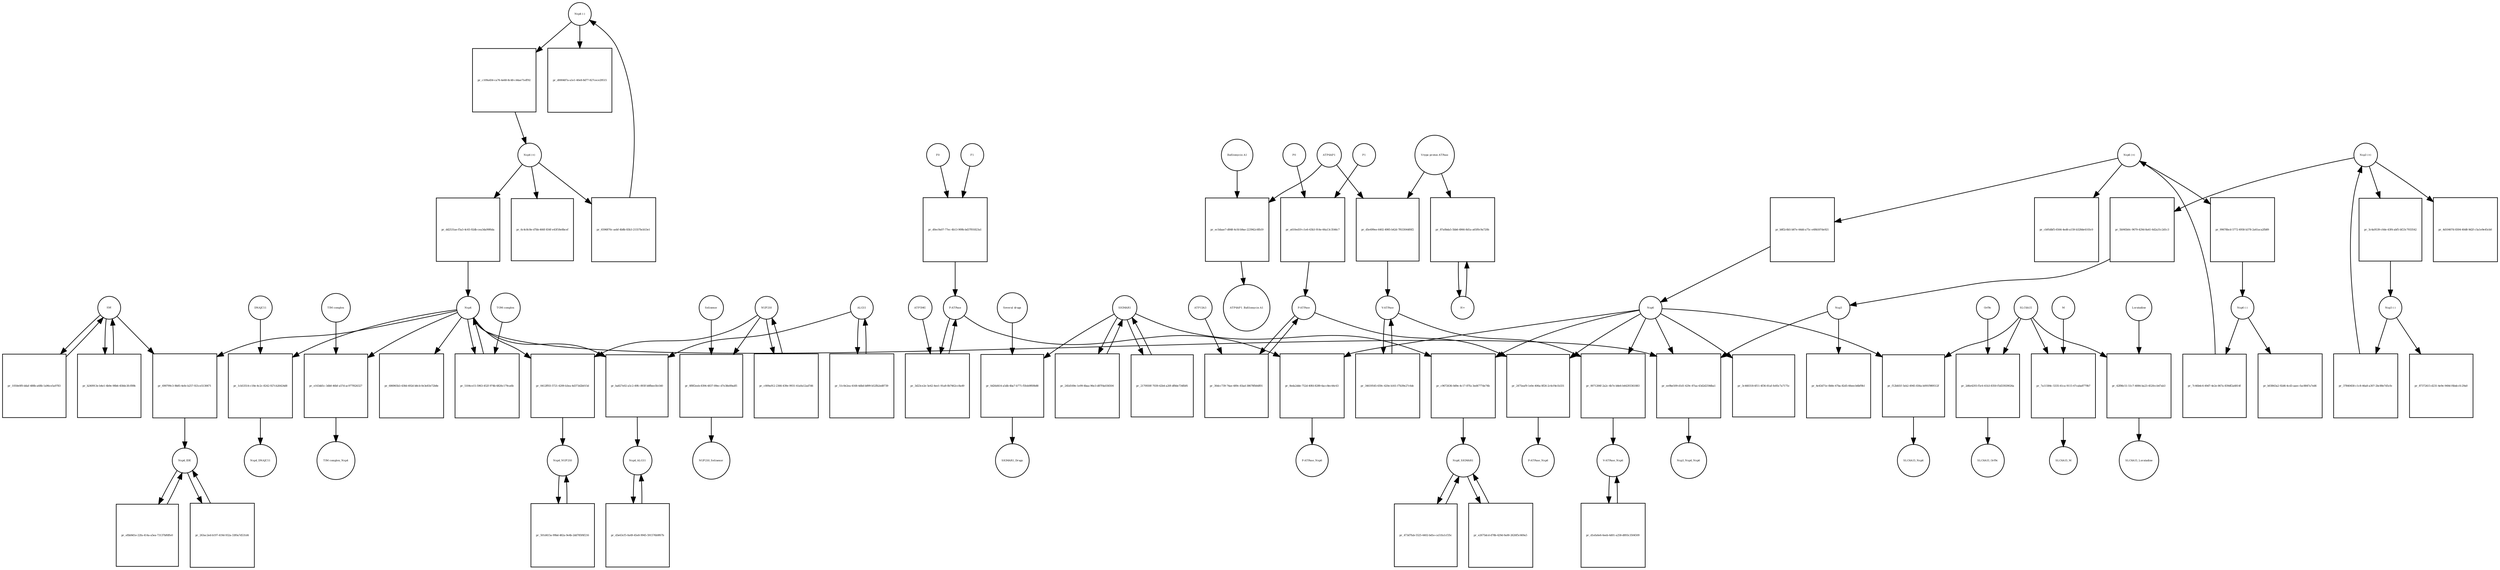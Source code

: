 strict digraph  {
"Nsp4 (-)" [annotation=urn_miriam_pubmed_32353859, bipartite=0, cls="nucleic acid feature", fontsize=4, label="Nsp4 (-)", shape=circle];
"pr_c109a456-ca76-4e68-8c48-c44ae71eff92" [annotation="", bipartite=1, cls=process, fontsize=4, label="pr_c109a456-ca76-4e68-8c48-c44ae71eff92", shape=square];
"Nsp4 (+)" [annotation=urn_miriam_pubmed_32353859, bipartite=0, cls="nucleic acid feature", fontsize=4, label="Nsp4 (+)", shape=circle];
"pr_dd2531ae-f5a3-4c65-92db-cea3da99f6da" [annotation="", bipartite=1, cls=process, fontsize=4, label="pr_dd2531ae-f5a3-4c65-92db-cea3da99f6da", shape=square];
Nsp4 [annotation="urn_miriam_ncbiprotein_BCD58761|urn_miriam_taxonomy_2697049", bipartite=0, cls=macromolecule, fontsize=4, label=Nsp4, shape=circle];
"pr_686965b3-438d-492d-b8cb-0e3e83e72b8e" [annotation="", bipartite=1, cls=process, fontsize=4, label="pr_686965b3-438d-492d-b8cb-0e3e83e72b8e", shape=square];
"pr_6c4c8c8e-d7bb-466f-834f-e43f18e8bcef" [annotation="", bipartite=1, cls=process, fontsize=4, label="pr_6c4c8c8e-d7bb-466f-834f-e43f18e8bcef", shape=square];
"pr_690799c3-9b85-4efe-b257-921ce5130671" [annotation="", bipartite=1, cls=process, fontsize=4, label="pr_690799c3-9b85-4efe-b257-921ce5130671", shape=square];
IDE [annotation="urn_miriam_uniprot_P14735|urn_miriam_pubmed_32353859|urn_miriam_doi_10.1210%2Fmend-4-8-1125|urn_miriam_taxonomy_10116", bipartite=0, cls=macromolecule, fontsize=4, label=IDE, shape=circle];
Nsp4_IDE [annotation="", bipartite=0, cls=complex, fontsize=4, label=Nsp4_IDE, shape=circle];
"pr_263ac2ed-b197-419d-932a-33f0a7d531d4" [annotation="", bipartite=1, cls=process, fontsize=4, label="pr_263ac2ed-b197-419d-932a-33f0a7d531d4", shape=square];
"pr_0412ff03-5721-4209-b3ea-4d373d2b015d" [annotation="", bipartite=1, cls=process, fontsize=4, label="pr_0412ff03-5721-4209-b3ea-4d373d2b015d", shape=square];
NUP210 [annotation="urn_miriam_uniprot_Q8TEM1|urn_miriam_pubmed_14517331", bipartite=0, cls=macromolecule, fontsize=4, label=NUP210, shape=circle];
Nsp4_NUP210 [annotation=urn_miriam_pubmed_14517331, bipartite=0, cls=complex, fontsize=4, label=Nsp4_NUP210, shape=circle];
"pr_efbb9d1e-22fa-414a-a5ea-73137bf6ffe0" [annotation="", bipartite=1, cls=process, fontsize=4, label="pr_efbb9d1e-22fa-414a-a5ea-73137bf6ffe0", shape=square];
"pr_1cb53514-c18e-4c2c-8242-927cb26424d8" [annotation="", bipartite=1, cls=process, fontsize=4, label="pr_1cb53514-c18e-4c2c-8242-927cb26424d8", shape=square];
DNAJC11 [annotation="urn_miriam_uniprot_Q9NVH1|urn_miriam_pubmed_32353859|urn_miriam_pubmed_25997101", bipartite=0, cls=macromolecule, fontsize=4, label=DNAJC11, shape=circle];
Nsp4_DNAJC11 [annotation="urn_miriam_pubmed_25997101|urn_miriam_pubmed_32353859", bipartite=0, cls=complex, fontsize=4, label=Nsp4_DNAJC11, shape=circle];
"pr_501d415a-99bd-482a-9e4b-2dd785f6f216" [annotation="", bipartite=1, cls=process, fontsize=4, label="pr_501d415a-99bd-482a-9e4b-2dd785f6f216", shape=square];
"pr_ba827e02-a5c2-49fc-893f-b8fbee5fe540" [annotation="", bipartite=1, cls=process, fontsize=4, label="pr_ba827e02-a5c2-49fc-893f-b8fbee5fe540", shape=square];
ALG11 [annotation="urn_miriam_uniprot_Q2TAA5|urn_miriam_pubmed_20080937", bipartite=0, cls=macromolecule, fontsize=4, label=ALG11, shape=circle];
Nsp4_ALG11 [annotation=urn_miriam_pubmed_20080937, bipartite=0, cls=complex, fontsize=4, label=Nsp4_ALG11, shape=circle];
"pr_6596870c-aebf-4b8b-83b3-21557bcb53e1" [annotation="", bipartite=1, cls=process, fontsize=4, label="pr_6596870c-aebf-4b8b-83b3-21557bcb53e1", shape=square];
"pr_d000487a-a1e1-40e8-8d77-827cece29515" [annotation="", bipartite=1, cls=process, fontsize=4, label="pr_d000487a-a1e1-40e8-8d77-827cece29515", shape=square];
"Nsp6 (-)" [annotation=urn_miriam_pubmed_32353859, bipartite=0, cls="nucleic acid feature", fontsize=4, label="Nsp6 (-)", shape=circle];
"pr_7c46b4c6-49d7-4e2e-867a-839df2a6814f" [annotation="", bipartite=1, cls=process, fontsize=4, label="pr_7c46b4c6-49d7-4e2e-867a-839df2a6814f", shape=square];
"Nsp6 (+)" [annotation=urn_miriam_pubmed_32353859, bipartite=0, cls="nucleic acid feature", fontsize=4, label="Nsp6 (+)", shape=circle];
"pr_b8f2c6b5-b87e-44dd-a75c-e49b507de921" [annotation="", bipartite=1, cls=process, fontsize=4, label="pr_b8f2c6b5-b87e-44dd-a75c-e49b507de921", shape=square];
Nsp6 [annotation="urn_miriam_taxonomy_2697049|urn_miriam_pubmed_32353859", bipartite=0, cls=macromolecule, fontsize=4, label=Nsp6, shape=circle];
"pr_3c460318-6f11-4f36-81af-fe85c7a7175c" [annotation="", bipartite=1, cls=process, fontsize=4, label="pr_3c460318-6f11-4f36-81af-fe85c7a7175c", shape=square];
"pr_cb95dbf5-6564-4ed6-a159-b328de4103c0" [annotation="", bipartite=1, cls=process, fontsize=4, label="pr_cb95dbf5-6564-4ed6-a159-b328de4103c0", shape=square];
"pr_8eda2dde-752d-40fd-8289-6acc8ec44c63" [annotation="", bipartite=1, cls=process, fontsize=4, label="pr_8eda2dde-752d-40fd-8289-6acc8ec44c63", shape=square];
"F-ATPase" [annotation=urn_miriam_uniprot_O75964, bipartite=0, cls=complex, fontsize=4, label="F-ATPase", shape=circle];
"F-ATPase_Nsp6" [annotation="", bipartite=0, cls=complex, fontsize=4, label="F-ATPase_Nsp6", shape=circle];
"pr_2475eaf9-1e0e-406a-8f26-2c6cf4e1b331" [annotation="", bipartite=1, cls=process, fontsize=4, label="pr_2475eaf9-1e0e-406a-8f26-2c6cf4e1b331", shape=square];
"P-ATPase" [annotation="", bipartite=0, cls=complex, fontsize=4, label="P-ATPase", shape=circle];
"P-ATPase_Nsp6" [annotation="", bipartite=0, cls=complex, fontsize=4, label="P-ATPase_Nsp6", shape=circle];
"pr_c9672636-0d9e-4c17-87fa-3ed4777de74b" [annotation="", bipartite=1, cls=process, fontsize=4, label="pr_c9672636-0d9e-4c17-87fa-3ed4777de74b", shape=square];
SIGMAR1 [annotation="urn_miriam_uniprot_Q99720|urn_miriam_doi_10.1074%2Fjbc.272.43.27107|urn_miriam_pubmed_32353859|urn_miriam_pubmed_10406945", bipartite=0, cls=macromolecule, fontsize=4, label=SIGMAR1, shape=circle];
Nsp6_SIGMAR1 [annotation=urn_miriam_pubmed_10406945, bipartite=0, cls=complex, fontsize=4, label=Nsp6_SIGMAR1, shape=circle];
"pr_e2675dcd-d78b-429d-9a00-2626f5c669a5" [annotation="", bipartite=1, cls=process, fontsize=4, label="pr_e2675dcd-d78b-429d-9a00-2626f5c669a5", shape=square];
"pr_0071206f-2a2c-4b7e-b8e6-b44293361883" [annotation="", bipartite=1, cls=process, fontsize=4, label="pr_0071206f-2a2c-4b7e-b8e6-b44293361883", shape=square];
"V-ATPase" [annotation=urn_miriam_uniprot_Q15904, bipartite=0, cls=complex, fontsize=4, label="V-ATPase", shape=circle];
"V-ATPase_Nsp6" [annotation=urn_miriam_uniprot_Q15904, bipartite=0, cls=complex, fontsize=4, label="V-ATPase_Nsp6", shape=circle];
"pr_99678bcd-5772-4958-b378-2a61aca2fb89" [annotation="", bipartite=1, cls=process, fontsize=4, label="pr_99678bcd-5772-4958-b378-2a61aca2fb89", shape=square];
"pr_b03843a2-92d6-4cd3-aaec-fac8847a7ed6" [annotation="", bipartite=1, cls=process, fontsize=4, label="pr_b03843a2-92d6-4cd3-aaec-fac8847a7ed6", shape=square];
"pr_e163dd1c-3db0-46bf-a57d-ac977f626327" [annotation="", bipartite=1, cls=process, fontsize=4, label="pr_e163dd1c-3db0-46bf-a57d-ac977f626327", shape=square];
"TIM complex" [annotation="", bipartite=0, cls=complex, fontsize=4, label="TIM complex", shape=circle];
"TIM complex_Nsp4" [annotation=urn_miriam_pubmed_32353859, bipartite=0, cls=complex, fontsize=4, label="TIM complex_Nsp4", shape=circle];
"pr_1050e0f0-ddaf-488b-a68b-1a96ce5a9783" [annotation="", bipartite=1, cls=process, fontsize=4, label="pr_1050e0f0-ddaf-488b-a68b-1a96ce5a9783", shape=square];
"Nsp3 (-)" [annotation=urn_miriam_pubmed_32353859, bipartite=0, cls="nucleic acid feature", fontsize=4, label="Nsp3 (-)", shape=circle];
"pr_37840458-c1c8-46a8-a307-2bc88e7d5cfe" [annotation="", bipartite=1, cls=process, fontsize=4, label="pr_37840458-c1c8-46a8-a307-2bc88e7d5cfe", shape=square];
"Nsp3 (+)" [annotation=urn_miriam_pubmed_32353859, bipartite=0, cls="nucleic acid feature", fontsize=4, label="Nsp3 (+)", shape=circle];
"pr_3c4a9539-c0de-43f4-abf5-bf23c7933542" [annotation="", bipartite=1, cls=process, fontsize=4, label="pr_3c4a9539-c0de-43f4-abf5-bf23c7933542", shape=square];
"pr_5b945b0c-9679-429d-8a41-6d2a31c2d1c3" [annotation="", bipartite=1, cls=process, fontsize=4, label="pr_5b945b0c-9679-429d-8a41-6d2a31c2d1c3", shape=square];
Nsp3 [annotation="urn_miriam_taxonomy_2697049|urn_miriam_pubmed_32353859", bipartite=0, cls=macromolecule, fontsize=4, label=Nsp3, shape=circle];
"pr_87372415-d231-4e9e-949d-f4bdccfc29a0" [annotation="", bipartite=1, cls=process, fontsize=4, label="pr_87372415-d231-4e9e-949d-f4bdccfc29a0", shape=square];
"pr_4d10407d-8304-40d8-9d2f-c5a1e9e45cb0" [annotation="", bipartite=1, cls=process, fontsize=4, label="pr_4d10407d-8304-40d8-9d2f-c5a1e9e45cb0", shape=square];
"pr_4e43d71e-0b8e-47ba-82d5-66eecb6bf9b1" [annotation="", bipartite=1, cls=process, fontsize=4, label="pr_4e43d71e-0b8e-47ba-82d5-66eecb6bf9b1", shape=square];
"pr_ee9be509-d1d1-429c-87aa-43d2d259dba1" [annotation="", bipartite=1, cls=process, fontsize=4, label="pr_ee9be509-d1d1-429c-87aa-43d2d259dba1", shape=square];
Nsp3_Nsp4_Nsp6 [annotation="urn_miriam_pubmed_32353859|urn_miriam_pubmed_29128390|urn_miriam_doi_10.1016%2Fj.virol.2017.07.019|urn_miriam_taxonomy_694009", bipartite=0, cls=complex, fontsize=4, label=Nsp3_Nsp4_Nsp6, shape=circle];
"pr_8f8f2eeb-8394-4837-89ec-d7e38e89adf1" [annotation="", bipartite=1, cls=process, fontsize=4, label="pr_8f8f2eeb-8394-4837-89ec-d7e38e89adf1", shape=square];
Selinexor [annotation=urn_miriam_pubmed_32353859, bipartite=0, cls="simple chemical", fontsize=4, label=Selinexor, shape=circle];
NUP210_Selinexor [annotation=urn_miriam_pubmed_32353859, bipartite=0, cls=complex, fontsize=4, label=NUP210_Selinexor, shape=circle];
"pr_f12bfd1f-5eb2-4945-836a-b091f989512f" [annotation="", bipartite=1, cls=process, fontsize=4, label="pr_f12bfd1f-5eb2-4945-836a-b091f989512f", shape=square];
SLC6A15 [annotation="urn_miriam_pubmed_32353859|urn_miriam_uniprot_Q8IY34", bipartite=0, cls=macromolecule, fontsize=4, label=SLC6A15, shape=circle];
SLC6A15_Nsp6 [annotation=urn_miriam_pubmed_32353859, bipartite=0, cls=complex, fontsize=4, label=SLC6A15_Nsp6, shape=circle];
"pr_2d6e4293-f5c6-41b3-8350-f5d33929026a" [annotation="", bipartite=1, cls=process, fontsize=4, label="pr_2d6e4293-f5c6-41b3-8350-f5d33929026a", shape=square];
Orf9c [annotation=urn_miriam_taxonomy_2697049, bipartite=0, cls=macromolecule, fontsize=4, label=Orf9c, shape=circle];
SLC6A15_Orf9c [annotation=urn_miriam_pubmed_32353859, bipartite=0, cls=complex, fontsize=4, label=SLC6A15_Orf9c, shape=circle];
"pr_7a11584c-5335-41ca-9115-47caba8779b7" [annotation="", bipartite=1, cls=process, fontsize=4, label="pr_7a11584c-5335-41ca-9115-47caba8779b7", shape=square];
M [annotation=urn_miriam_taxonomy_2697049, bipartite=0, cls=macromolecule, fontsize=4, label=M, shape=circle];
SLC6A15_M [annotation=urn_miriam_pubmed_32353859, bipartite=0, cls=complex, fontsize=4, label=SLC6A15_M, shape=circle];
"pr_42f86c51-51c7-4084-ba23-4520ccb47ab3" [annotation="", bipartite=1, cls=process, fontsize=4, label="pr_42f86c51-51c7-4084-ba23-4520ccb47ab3", shape=square];
Loratadine [annotation=urn_miriam_pubmed_123134323, bipartite=0, cls="simple chemical", fontsize=4, label=Loratadine, shape=circle];
SLC6A15_Loratadine [annotation="", bipartite=0, cls=complex, fontsize=4, label=SLC6A15_Loratadine, shape=circle];
ATP6AP1 [annotation="urn_miriam_uniprot_Q15904|urn_miriam_pubmed_27231034", bipartite=0, cls=macromolecule, fontsize=4, label=ATP6AP1, shape=circle];
"pr_ec5daae7-d848-4cfd-b9ae-223942c6fb19" [annotation="", bipartite=1, cls=process, fontsize=4, label="pr_ec5daae7-d848-4cfd-b9ae-223942c6fb19", shape=square];
"Bafilomycin A1" [annotation="", bipartite=0, cls="simple chemical", fontsize=4, label="Bafilomycin A1", shape=circle];
"ATP6AP1_Bafilomycin A1" [annotation="", bipartite=0, cls=complex, fontsize=4, label="ATP6AP1_Bafilomycin A1", shape=circle];
"Several drugs" [annotation="", bipartite=0, cls="simple chemical", fontsize=4, label="Several drugs", shape=circle];
"pr_0d26d414-a5db-4ba7-b771-f5feb9f69b88" [annotation="", bipartite=1, cls=process, fontsize=4, label="pr_0d26d414-a5db-4ba7-b771-f5feb9f69b88", shape=square];
SIGMAR1_Drugs [annotation=urn_miriam_pubmed_32353859, bipartite=0, cls=complex, fontsize=4, label=SIGMAR1_Drugs, shape=circle];
"pr_5104ce15-5963-452f-974b-6826c179ca6b" [annotation="", bipartite=1, cls=process, fontsize=4, label="pr_5104ce15-5963-452f-974b-6826c179ca6b", shape=square];
"TOM complex" [annotation="", bipartite=0, cls=complex, fontsize=4, label="TOM complex", shape=circle];
ATP13A3 [annotation=urn_miriam_uniprot_Q9H7F0, bipartite=0, cls=macromolecule, fontsize=4, label=ATP13A3, shape=circle];
"pr_30dcc739-74ae-489c-83ad-38678fb0df01" [annotation="", bipartite=1, cls=process, fontsize=4, label="pr_30dcc739-74ae-489c-83ad-38678fb0df01", shape=square];
P1 [annotation="", bipartite=0, cls=complex, fontsize=4, label=P1, shape=circle];
"pr_a610ed19-c1e6-43b3-914e-66a13c3546c7" [annotation="", bipartite=1, cls=process, fontsize=4, label="pr_a610ed19-c1e6-43b3-914e-66a13c3546c7", shape=square];
P0 [annotation="", bipartite=0, cls=complex, fontsize=4, label=P0, shape=circle];
"pr_c009a912-2366-439e-9931-41a0a12ad7d6" [annotation="", bipartite=1, cls=process, fontsize=4, label="pr_c009a912-2366-439e-9931-41a0a12ad7d6", shape=square];
"pr_b240913e-b4e1-4b9e-98b6-458dc3fcf89b" [annotation="", bipartite=1, cls=process, fontsize=4, label="pr_b240913e-b4e1-4b9e-98b6-458dc3fcf89b", shape=square];
"pr_245d169e-1e99-4baa-96e3-d87f4a036504" [annotation="", bipartite=1, cls=process, fontsize=4, label="pr_245d169e-1e99-4baa-96e3-d87f4a036504", shape=square];
"pr_2170930f-7039-42b4-a20f-df8de734fbf6" [annotation="", bipartite=1, cls=process, fontsize=4, label="pr_2170930f-7039-42b4-a20f-df8de734fbf6", shape=square];
"pr_473d7fab-5525-4402-bd1e-ca51fa1cf35c" [annotation="", bipartite=1, cls=process, fontsize=4, label="pr_473d7fab-5525-4402-bd1e-ca51fa1cf35c", shape=square];
"pr_d3e63cf5-0a49-45e8-9945-591576b9f67b" [annotation="", bipartite=1, cls=process, fontsize=4, label="pr_d3e63cf5-0a49-45e8-9945-591576b9f67b", shape=square];
"pr_51c0e2ea-4168-4dbd-b899-b52fb2ed8739" [annotation="", bipartite=1, cls=process, fontsize=4, label="pr_51c0e2ea-4168-4dbd-b899-b52fb2ed8739", shape=square];
"H+" [annotation="urn_miriam_obo.chebi_CHEBI%3A15378", bipartite=0, cls="simple chemical", fontsize=4, label="H+", shape=circle];
"pr_87a0bda5-5bb6-4966-8d1a-a65f0c9a720b" [annotation="", bipartite=1, cls=process, fontsize=4, label="pr_87a0bda5-5bb6-4966-8d1a-a65f0c9a720b", shape=square];
"V-type proton ATPase" [annotation="urn_miriam_obo.go_GO%3A0046611", bipartite=0, cls=complex, fontsize=4, label="V-type proton ATPase", shape=circle];
"pr_d5e499ee-6402-4985-b42d-7f633044f6f2" [annotation="", bipartite=1, cls=process, fontsize=4, label="pr_d5e499ee-6402-4985-b42d-7f633044f6f2", shape=square];
"pr_34619545-659c-420e-b161-f7b39e27c6dc" [annotation="", bipartite=1, cls=process, fontsize=4, label="pr_34619545-659c-420e-b161-f7b39e27c6dc", shape=square];
"pr_d1efa6e6-6eeb-4d01-a258-d893c3504509" [annotation="", bipartite=1, cls=process, fontsize=4, label="pr_d1efa6e6-6eeb-4d01-a258-d893c3504509", shape=square];
ATP5MG [annotation=urn_miriam_uniprot_O75964, bipartite=0, cls=macromolecule, fontsize=4, label=ATP5MG, shape=circle];
"pr_3d23ce2e-5e42-4ee1-91a8-0b7462cc8a49" [annotation="", bipartite=1, cls=process, fontsize=4, label="pr_3d23ce2e-5e42-4ee1-91a8-0b7462cc8a49", shape=square];
F1 [annotation="", bipartite=0, cls=complex, fontsize=4, label=F1, shape=circle];
"pr_d0ec9a07-77ec-4b13-909b-bd37f01823a1" [annotation="", bipartite=1, cls=process, fontsize=4, label="pr_d0ec9a07-77ec-4b13-909b-bd37f01823a1", shape=square];
F0 [annotation="", bipartite=0, cls=complex, fontsize=4, label=F0, shape=circle];
"Nsp4 (-)" -> "pr_c109a456-ca76-4e68-8c48-c44ae71eff92"  [annotation="", interaction_type=consumption];
"Nsp4 (-)" -> "pr_d000487a-a1e1-40e8-8d77-827cece29515"  [annotation="", interaction_type=consumption];
"pr_c109a456-ca76-4e68-8c48-c44ae71eff92" -> "Nsp4 (+)"  [annotation="", interaction_type=production];
"Nsp4 (+)" -> "pr_dd2531ae-f5a3-4c65-92db-cea3da99f6da"  [annotation="", interaction_type=consumption];
"Nsp4 (+)" -> "pr_6c4c8c8e-d7bb-466f-834f-e43f18e8bcef"  [annotation="", interaction_type=consumption];
"Nsp4 (+)" -> "pr_6596870c-aebf-4b8b-83b3-21557bcb53e1"  [annotation="", interaction_type=consumption];
"pr_dd2531ae-f5a3-4c65-92db-cea3da99f6da" -> Nsp4  [annotation="", interaction_type=production];
Nsp4 -> "pr_686965b3-438d-492d-b8cb-0e3e83e72b8e"  [annotation="", interaction_type=consumption];
Nsp4 -> "pr_690799c3-9b85-4efe-b257-921ce5130671"  [annotation="", interaction_type=consumption];
Nsp4 -> "pr_0412ff03-5721-4209-b3ea-4d373d2b015d"  [annotation="", interaction_type=consumption];
Nsp4 -> "pr_1cb53514-c18e-4c2c-8242-927cb26424d8"  [annotation="", interaction_type=consumption];
Nsp4 -> "pr_ba827e02-a5c2-49fc-893f-b8fbee5fe540"  [annotation="", interaction_type=consumption];
Nsp4 -> "pr_e163dd1c-3db0-46bf-a57d-ac977f626327"  [annotation="", interaction_type=consumption];
Nsp4 -> "pr_ee9be509-d1d1-429c-87aa-43d2d259dba1"  [annotation="", interaction_type=consumption];
Nsp4 -> "pr_5104ce15-5963-452f-974b-6826c179ca6b"  [annotation="", interaction_type=consumption];
"pr_690799c3-9b85-4efe-b257-921ce5130671" -> Nsp4_IDE  [annotation="", interaction_type=production];
IDE -> "pr_690799c3-9b85-4efe-b257-921ce5130671"  [annotation="", interaction_type=consumption];
IDE -> "pr_1050e0f0-ddaf-488b-a68b-1a96ce5a9783"  [annotation="", interaction_type=consumption];
IDE -> "pr_b240913e-b4e1-4b9e-98b6-458dc3fcf89b"  [annotation="", interaction_type=consumption];
Nsp4_IDE -> "pr_263ac2ed-b197-419d-932a-33f0a7d531d4"  [annotation="", interaction_type=consumption];
Nsp4_IDE -> "pr_efbb9d1e-22fa-414a-a5ea-73137bf6ffe0"  [annotation="", interaction_type=consumption];
"pr_263ac2ed-b197-419d-932a-33f0a7d531d4" -> Nsp4_IDE  [annotation="", interaction_type=production];
"pr_0412ff03-5721-4209-b3ea-4d373d2b015d" -> Nsp4_NUP210  [annotation="", interaction_type=production];
NUP210 -> "pr_0412ff03-5721-4209-b3ea-4d373d2b015d"  [annotation="", interaction_type=consumption];
NUP210 -> "pr_8f8f2eeb-8394-4837-89ec-d7e38e89adf1"  [annotation="", interaction_type=consumption];
NUP210 -> "pr_c009a912-2366-439e-9931-41a0a12ad7d6"  [annotation="", interaction_type=consumption];
Nsp4_NUP210 -> "pr_501d415a-99bd-482a-9e4b-2dd785f6f216"  [annotation="", interaction_type=consumption];
"pr_efbb9d1e-22fa-414a-a5ea-73137bf6ffe0" -> Nsp4_IDE  [annotation="", interaction_type=production];
"pr_1cb53514-c18e-4c2c-8242-927cb26424d8" -> Nsp4_DNAJC11  [annotation="", interaction_type=production];
DNAJC11 -> "pr_1cb53514-c18e-4c2c-8242-927cb26424d8"  [annotation="", interaction_type=consumption];
"pr_501d415a-99bd-482a-9e4b-2dd785f6f216" -> Nsp4_NUP210  [annotation="", interaction_type=production];
"pr_ba827e02-a5c2-49fc-893f-b8fbee5fe540" -> Nsp4_ALG11  [annotation="", interaction_type=production];
ALG11 -> "pr_ba827e02-a5c2-49fc-893f-b8fbee5fe540"  [annotation="", interaction_type=consumption];
ALG11 -> "pr_51c0e2ea-4168-4dbd-b899-b52fb2ed8739"  [annotation="", interaction_type=consumption];
Nsp4_ALG11 -> "pr_d3e63cf5-0a49-45e8-9945-591576b9f67b"  [annotation="", interaction_type=consumption];
"pr_6596870c-aebf-4b8b-83b3-21557bcb53e1" -> "Nsp4 (-)"  [annotation="", interaction_type=production];
"Nsp6 (-)" -> "pr_7c46b4c6-49d7-4e2e-867a-839df2a6814f"  [annotation="", interaction_type=consumption];
"Nsp6 (-)" -> "pr_b03843a2-92d6-4cd3-aaec-fac8847a7ed6"  [annotation="", interaction_type=consumption];
"pr_7c46b4c6-49d7-4e2e-867a-839df2a6814f" -> "Nsp6 (+)"  [annotation="", interaction_type=production];
"Nsp6 (+)" -> "pr_b8f2c6b5-b87e-44dd-a75c-e49b507de921"  [annotation="", interaction_type=consumption];
"Nsp6 (+)" -> "pr_cb95dbf5-6564-4ed6-a159-b328de4103c0"  [annotation="", interaction_type=consumption];
"Nsp6 (+)" -> "pr_99678bcd-5772-4958-b378-2a61aca2fb89"  [annotation="", interaction_type=consumption];
"pr_b8f2c6b5-b87e-44dd-a75c-e49b507de921" -> Nsp6  [annotation="", interaction_type=production];
Nsp6 -> "pr_3c460318-6f11-4f36-81af-fe85c7a7175c"  [annotation="", interaction_type=consumption];
Nsp6 -> "pr_8eda2dde-752d-40fd-8289-6acc8ec44c63"  [annotation="", interaction_type=consumption];
Nsp6 -> "pr_2475eaf9-1e0e-406a-8f26-2c6cf4e1b331"  [annotation="", interaction_type=consumption];
Nsp6 -> "pr_c9672636-0d9e-4c17-87fa-3ed4777de74b"  [annotation="", interaction_type=consumption];
Nsp6 -> "pr_0071206f-2a2c-4b7e-b8e6-b44293361883"  [annotation="", interaction_type=consumption];
Nsp6 -> "pr_ee9be509-d1d1-429c-87aa-43d2d259dba1"  [annotation="", interaction_type=consumption];
Nsp6 -> "pr_f12bfd1f-5eb2-4945-836a-b091f989512f"  [annotation="", interaction_type=consumption];
"pr_8eda2dde-752d-40fd-8289-6acc8ec44c63" -> "F-ATPase_Nsp6"  [annotation="", interaction_type=production];
"F-ATPase" -> "pr_8eda2dde-752d-40fd-8289-6acc8ec44c63"  [annotation="", interaction_type=consumption];
"F-ATPase" -> "pr_3d23ce2e-5e42-4ee1-91a8-0b7462cc8a49"  [annotation="", interaction_type=consumption];
"pr_2475eaf9-1e0e-406a-8f26-2c6cf4e1b331" -> "P-ATPase_Nsp6"  [annotation="", interaction_type=production];
"P-ATPase" -> "pr_2475eaf9-1e0e-406a-8f26-2c6cf4e1b331"  [annotation="", interaction_type=consumption];
"P-ATPase" -> "pr_30dcc739-74ae-489c-83ad-38678fb0df01"  [annotation="", interaction_type=consumption];
"pr_c9672636-0d9e-4c17-87fa-3ed4777de74b" -> Nsp6_SIGMAR1  [annotation="", interaction_type=production];
SIGMAR1 -> "pr_c9672636-0d9e-4c17-87fa-3ed4777de74b"  [annotation="", interaction_type=consumption];
SIGMAR1 -> "pr_0d26d414-a5db-4ba7-b771-f5feb9f69b88"  [annotation="", interaction_type=consumption];
SIGMAR1 -> "pr_245d169e-1e99-4baa-96e3-d87f4a036504"  [annotation="", interaction_type=consumption];
SIGMAR1 -> "pr_2170930f-7039-42b4-a20f-df8de734fbf6"  [annotation="", interaction_type=consumption];
Nsp6_SIGMAR1 -> "pr_e2675dcd-d78b-429d-9a00-2626f5c669a5"  [annotation="", interaction_type=consumption];
Nsp6_SIGMAR1 -> "pr_473d7fab-5525-4402-bd1e-ca51fa1cf35c"  [annotation="", interaction_type=consumption];
"pr_e2675dcd-d78b-429d-9a00-2626f5c669a5" -> Nsp6_SIGMAR1  [annotation="", interaction_type=production];
"pr_0071206f-2a2c-4b7e-b8e6-b44293361883" -> "V-ATPase_Nsp6"  [annotation="", interaction_type=production];
"V-ATPase" -> "pr_0071206f-2a2c-4b7e-b8e6-b44293361883"  [annotation="", interaction_type=consumption];
"V-ATPase" -> "pr_34619545-659c-420e-b161-f7b39e27c6dc"  [annotation="", interaction_type=consumption];
"V-ATPase_Nsp6" -> "pr_d1efa6e6-6eeb-4d01-a258-d893c3504509"  [annotation="", interaction_type=consumption];
"pr_99678bcd-5772-4958-b378-2a61aca2fb89" -> "Nsp6 (-)"  [annotation="", interaction_type=production];
"pr_e163dd1c-3db0-46bf-a57d-ac977f626327" -> "TIM complex_Nsp4"  [annotation="", interaction_type=production];
"TIM complex" -> "pr_e163dd1c-3db0-46bf-a57d-ac977f626327"  [annotation="", interaction_type=consumption];
"pr_1050e0f0-ddaf-488b-a68b-1a96ce5a9783" -> IDE  [annotation="", interaction_type=production];
"Nsp3 (-)" -> "pr_37840458-c1c8-46a8-a307-2bc88e7d5cfe"  [annotation="", interaction_type=consumption];
"Nsp3 (-)" -> "pr_87372415-d231-4e9e-949d-f4bdccfc29a0"  [annotation="", interaction_type=consumption];
"pr_37840458-c1c8-46a8-a307-2bc88e7d5cfe" -> "Nsp3 (+)"  [annotation="", interaction_type=production];
"Nsp3 (+)" -> "pr_3c4a9539-c0de-43f4-abf5-bf23c7933542"  [annotation="", interaction_type=consumption];
"Nsp3 (+)" -> "pr_5b945b0c-9679-429d-8a41-6d2a31c2d1c3"  [annotation="", interaction_type=consumption];
"Nsp3 (+)" -> "pr_4d10407d-8304-40d8-9d2f-c5a1e9e45cb0"  [annotation="", interaction_type=consumption];
"pr_3c4a9539-c0de-43f4-abf5-bf23c7933542" -> "Nsp3 (-)"  [annotation="", interaction_type=production];
"pr_5b945b0c-9679-429d-8a41-6d2a31c2d1c3" -> Nsp3  [annotation="", interaction_type=production];
Nsp3 -> "pr_4e43d71e-0b8e-47ba-82d5-66eecb6bf9b1"  [annotation="", interaction_type=consumption];
Nsp3 -> "pr_ee9be509-d1d1-429c-87aa-43d2d259dba1"  [annotation="", interaction_type=consumption];
"pr_ee9be509-d1d1-429c-87aa-43d2d259dba1" -> Nsp3_Nsp4_Nsp6  [annotation="", interaction_type=production];
"pr_8f8f2eeb-8394-4837-89ec-d7e38e89adf1" -> NUP210_Selinexor  [annotation="", interaction_type=production];
Selinexor -> "pr_8f8f2eeb-8394-4837-89ec-d7e38e89adf1"  [annotation="", interaction_type=consumption];
"pr_f12bfd1f-5eb2-4945-836a-b091f989512f" -> SLC6A15_Nsp6  [annotation="", interaction_type=production];
SLC6A15 -> "pr_f12bfd1f-5eb2-4945-836a-b091f989512f"  [annotation="", interaction_type=consumption];
SLC6A15 -> "pr_2d6e4293-f5c6-41b3-8350-f5d33929026a"  [annotation="", interaction_type=consumption];
SLC6A15 -> "pr_7a11584c-5335-41ca-9115-47caba8779b7"  [annotation="", interaction_type=consumption];
SLC6A15 -> "pr_42f86c51-51c7-4084-ba23-4520ccb47ab3"  [annotation="", interaction_type=consumption];
"pr_2d6e4293-f5c6-41b3-8350-f5d33929026a" -> SLC6A15_Orf9c  [annotation="", interaction_type=production];
Orf9c -> "pr_2d6e4293-f5c6-41b3-8350-f5d33929026a"  [annotation="", interaction_type=consumption];
"pr_7a11584c-5335-41ca-9115-47caba8779b7" -> SLC6A15_M  [annotation="", interaction_type=production];
M -> "pr_7a11584c-5335-41ca-9115-47caba8779b7"  [annotation="", interaction_type=consumption];
"pr_42f86c51-51c7-4084-ba23-4520ccb47ab3" -> SLC6A15_Loratadine  [annotation="", interaction_type=production];
Loratadine -> "pr_42f86c51-51c7-4084-ba23-4520ccb47ab3"  [annotation="", interaction_type=consumption];
ATP6AP1 -> "pr_ec5daae7-d848-4cfd-b9ae-223942c6fb19"  [annotation="", interaction_type=consumption];
ATP6AP1 -> "pr_d5e499ee-6402-4985-b42d-7f633044f6f2"  [annotation="", interaction_type=consumption];
"pr_ec5daae7-d848-4cfd-b9ae-223942c6fb19" -> "ATP6AP1_Bafilomycin A1"  [annotation="", interaction_type=production];
"Bafilomycin A1" -> "pr_ec5daae7-d848-4cfd-b9ae-223942c6fb19"  [annotation="", interaction_type=consumption];
"Several drugs" -> "pr_0d26d414-a5db-4ba7-b771-f5feb9f69b88"  [annotation="", interaction_type=consumption];
"pr_0d26d414-a5db-4ba7-b771-f5feb9f69b88" -> SIGMAR1_Drugs  [annotation="", interaction_type=production];
"pr_5104ce15-5963-452f-974b-6826c179ca6b" -> Nsp4  [annotation="", interaction_type=production];
"TOM complex" -> "pr_5104ce15-5963-452f-974b-6826c179ca6b"  [annotation="urn_miriam_pubmed_32353859|urn_miriam_taxonomy_2697049", interaction_type=stimulation];
ATP13A3 -> "pr_30dcc739-74ae-489c-83ad-38678fb0df01"  [annotation="", interaction_type=consumption];
"pr_30dcc739-74ae-489c-83ad-38678fb0df01" -> "P-ATPase"  [annotation="", interaction_type=production];
P1 -> "pr_a610ed19-c1e6-43b3-914e-66a13c3546c7"  [annotation="", interaction_type=consumption];
"pr_a610ed19-c1e6-43b3-914e-66a13c3546c7" -> "P-ATPase"  [annotation="", interaction_type=production];
P0 -> "pr_a610ed19-c1e6-43b3-914e-66a13c3546c7"  [annotation="", interaction_type=consumption];
"pr_c009a912-2366-439e-9931-41a0a12ad7d6" -> NUP210  [annotation="", interaction_type=production];
"pr_b240913e-b4e1-4b9e-98b6-458dc3fcf89b" -> IDE  [annotation="", interaction_type=production];
"pr_245d169e-1e99-4baa-96e3-d87f4a036504" -> SIGMAR1  [annotation="", interaction_type=production];
"pr_2170930f-7039-42b4-a20f-df8de734fbf6" -> SIGMAR1  [annotation="", interaction_type=production];
"pr_473d7fab-5525-4402-bd1e-ca51fa1cf35c" -> Nsp6_SIGMAR1  [annotation="", interaction_type=production];
"pr_d3e63cf5-0a49-45e8-9945-591576b9f67b" -> Nsp4_ALG11  [annotation="", interaction_type=production];
"pr_51c0e2ea-4168-4dbd-b899-b52fb2ed8739" -> ALG11  [annotation="", interaction_type=production];
"H+" -> "pr_87a0bda5-5bb6-4966-8d1a-a65f0c9a720b"  [annotation="", interaction_type=consumption];
"pr_87a0bda5-5bb6-4966-8d1a-a65f0c9a720b" -> "H+"  [annotation="", interaction_type=production];
"V-type proton ATPase" -> "pr_87a0bda5-5bb6-4966-8d1a-a65f0c9a720b"  [annotation=urn_miriam_pubmed_22335796, interaction_type=catalysis];
"V-type proton ATPase" -> "pr_d5e499ee-6402-4985-b42d-7f633044f6f2"  [annotation="", interaction_type=consumption];
"pr_d5e499ee-6402-4985-b42d-7f633044f6f2" -> "V-ATPase"  [annotation="", interaction_type=production];
"pr_34619545-659c-420e-b161-f7b39e27c6dc" -> "V-ATPase"  [annotation="", interaction_type=production];
"pr_d1efa6e6-6eeb-4d01-a258-d893c3504509" -> "V-ATPase_Nsp6"  [annotation="", interaction_type=production];
ATP5MG -> "pr_3d23ce2e-5e42-4ee1-91a8-0b7462cc8a49"  [annotation="", interaction_type=consumption];
"pr_3d23ce2e-5e42-4ee1-91a8-0b7462cc8a49" -> "F-ATPase"  [annotation="", interaction_type=production];
F1 -> "pr_d0ec9a07-77ec-4b13-909b-bd37f01823a1"  [annotation="", interaction_type=consumption];
"pr_d0ec9a07-77ec-4b13-909b-bd37f01823a1" -> "F-ATPase"  [annotation="", interaction_type=production];
F0 -> "pr_d0ec9a07-77ec-4b13-909b-bd37f01823a1"  [annotation="", interaction_type=consumption];
}
